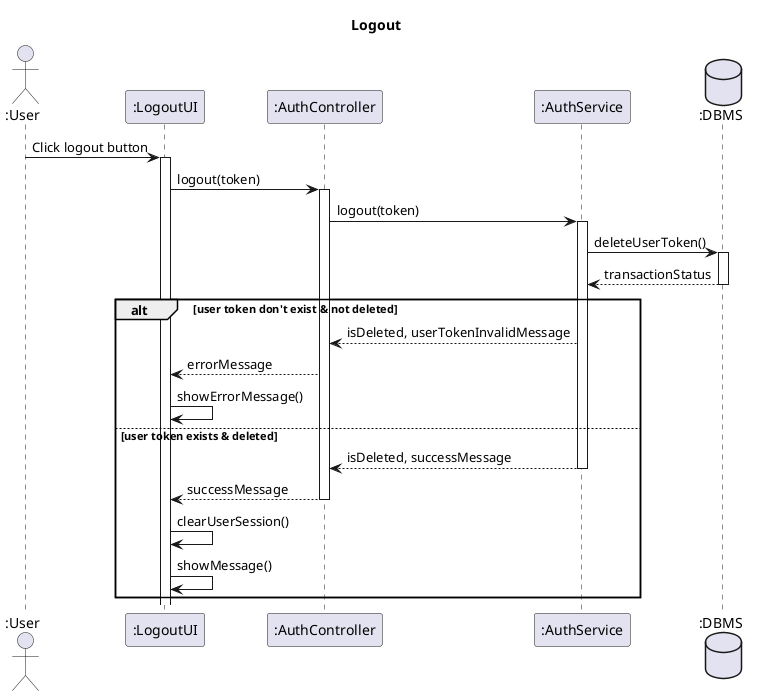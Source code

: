@startuml UC-AUTH-003 - Logout

title Logout

actor ":User" as user
participant ":LogoutUI" as view
participant ":AuthController" as controller
participant ":AuthService" as service
database ":DBMS" as db

user -> view ++: Click logout button

view -> controller ++: logout(token)
  controller -> service ++: logout(token)
    service -> db ++: deleteUserToken()
      return transactionStatus
    
    alt user token don't exist & not deleted
      service --> controller: isDeleted, userTokenInvalidMessage
      controller --> view: errorMessage
      view -> view: showErrorMessage()
    else user token exists & deleted
      return isDeleted, successMessage

      return successMessage
      view -> view: clearUserSession()
      view -> view: showMessage()
    end
  


